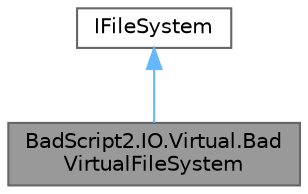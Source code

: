 digraph "BadScript2.IO.Virtual.BadVirtualFileSystem"
{
 // LATEX_PDF_SIZE
  bgcolor="transparent";
  edge [fontname=Helvetica,fontsize=10,labelfontname=Helvetica,labelfontsize=10];
  node [fontname=Helvetica,fontsize=10,shape=box,height=0.2,width=0.4];
  Node1 [id="Node000001",label="BadScript2.IO.Virtual.Bad\lVirtualFileSystem",height=0.2,width=0.4,color="gray40", fillcolor="grey60", style="filled", fontcolor="black",tooltip="Virtual File System Implementation for the BadScript Engine."];
  Node2 -> Node1 [id="edge1_Node000001_Node000002",dir="back",color="steelblue1",style="solid",tooltip=" "];
  Node2 [id="Node000002",label="IFileSystem",height=0.2,width=0.4,color="gray40", fillcolor="white", style="filled",URL="$interface_bad_script2_1_1_i_o_1_1_i_file_system.html",tooltip="Defines the interface for a file system."];
}
